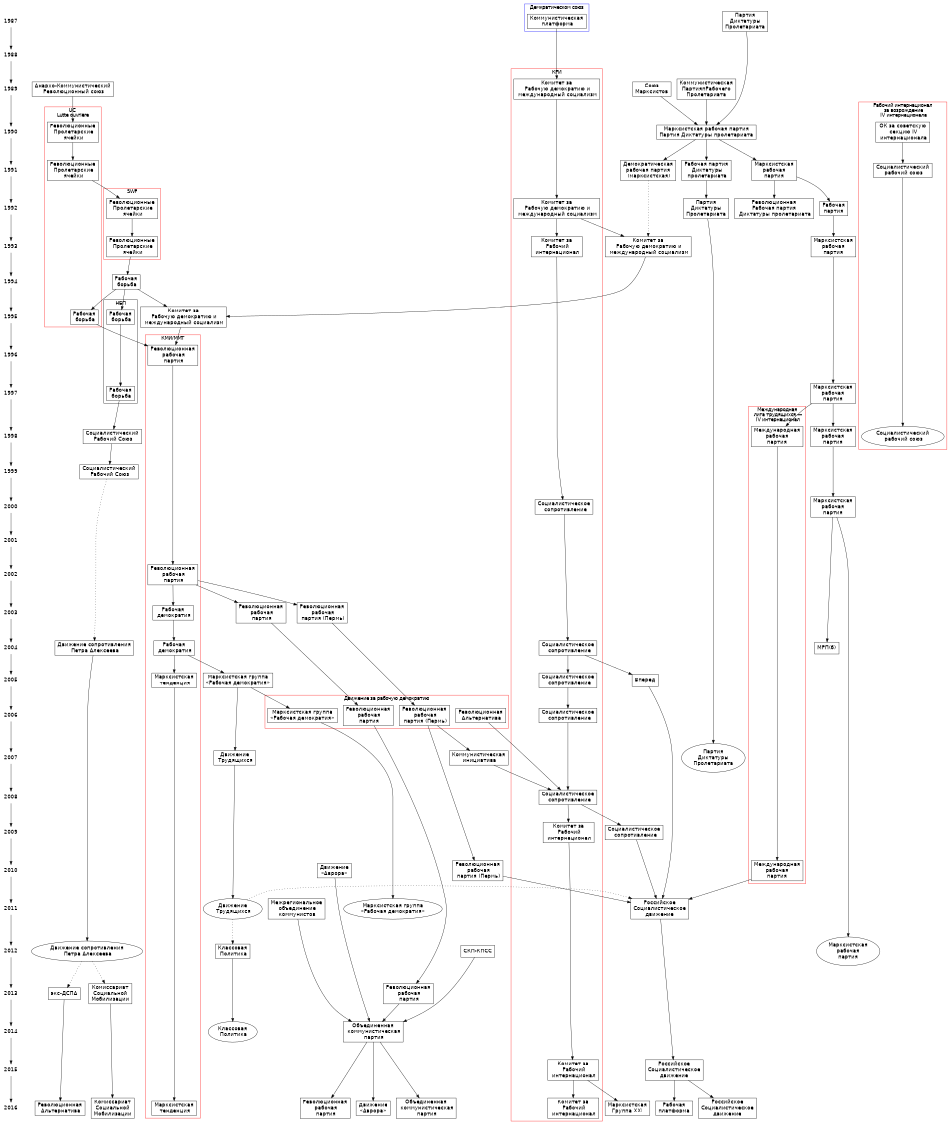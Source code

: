 digraph commy {
	newrank=true
	ranksep=.75; size = "7.5,7.5";
	fontname=Helvetica;
	rankdir=TB;
	node [shape=plaintext, fontsize=16, fontname=Helvetica];

	subgraph Years{
		1987 -> 1988 -> 1989 -> 
		1990 -> 1991 -> 1992 -> 1993 -> 1994 -> 1995 -> 1996 -> 1997 -> 1998 -> 1999 ->
		2000 -> 2001 -> 2002 -> 2003 -> 2004 -> 2005 -> 2006 -> 2007 -> 2008 -> 2009 ->
		2010 -> 2011 -> 2012 -> 2013 -> 2014 -> 2015 -> 2016;
	}


	subgraph clusterDS {
		color=blue;
		label="Демкратическом союз"
		{node [shape=box];
			CP 
		}
	};

	subgraph clusterCWI {
		color=red;
		label="КРИ";
		{node [shape=box];
			"КРДМС" ->  "КРДМС92" -> "КРИ" -> "Соцсопр" -> SS04 -> SS05 -> SS06 -> SS08 -> CWI09 ->
			CWI15 -> CWI16
		}
	};
	node [shape=box]
	SS04 -> "Вперед" -> "РСД" -> "РСД15" -> "РСД16";
	CI -> SS08;
	RA -> SS08 -> SS09  -> "РСД" ;
	RA [label="Революционная\n Альтернатива"];
	"КРДМС", "КРДМС92", "КРДМС93", "КРДМС95" [label="Комитет за\n Рабочую демократию и\n международный социализм"]; 
	"Соцсопр", SS04, SS05, SS06, SS08, SS09 [label="Социалистическое\n  сопротивление"];
	"КРИ", CWI09, CWI15, CWI16 [label="Комитет за\n Рабочий\n интернационал"];

	subgraph clusterMMT {
		color=red;
		label="КМИ/ММТ";
		{node [shape=box];
			"РРП" -> "РРП02" -> "РД"-> "РД04" -> MT ->
			MT16
		}
	};
	"РД", "РД04" [label="Рабочая\n демократия"];
	MT, MT16 [label="Марксистская\n тенденция"];
	
	subgraph clusterLO {
		color=red;
		label="UCI\nLutte ouvrière";
		{node [shape=box];
			"РПЯ", "РПЯ91", "LO95" 
		}
	};

	subgraph clusterSWP {
		color=red;
		label="SWP";
		{node [shape=box];
			"РПЯ92" -> "РПЯ93"
		}
	};
	subgraph clusterMWD {
		color=red;
		label="Движение за рабочую демократию";
		{node [shape=box];
			SS06, "РРПП06", "РРПМ06", "МГРД06", RA 
		}
	};
	subgraph clusterNBP {
		color=black;
		label="НБП";
		{node [shape=box];
			WS95, WS97 
		}
	};
	subgraph clusterIV {
		color=red;
		label="Рабочий интернационал\n за возрождение\n IV интернационала";
		{node [shape=box]; OKIV -> SWS -> SWS98}
	};
	subgraph clusterIWP {
		color=red;
		label="Международная\n лига трудящихся —\n IV интернационал";
		{node [shape=box]; "МежРП", "МежРП10"}
	};
	node [shape=box];
	{ rank = same; 1987; CP, "ПДП" }
	{ rank = same; 1989; "АКРС", UM, CPWP}
	{ rank = same; 1990; "РПЯ", OKIV "МРП/ПДП" }
	{ rank = same; 1991; "РПЯ91", SWS, "МРП", "РПДП", "ДРП"}
	{ rank = same; 1992; "КРДМС92", "РПЯ92", "ПДП92", "РП", "РРПДП""РП", "РРПДП""РП", "РРПДП" }
	{ rank = same; 1993; "КРДМС93", "КРИ", "РПЯ93", "МРП93"}
	{ rank = same; 1994; WS94 }
	{ rank = same; 1995; WS95, "КРДМС95", LO95}
	{ rank = same; 1998; SWU98, SWS98, "МежРП", "МРП98"}
	{ rank = same; 1999; SWU99} 
	{ rank = same; 2000; "Соцсопр" }
	{ rank = same; 2000; "МРП01" }
	{ rank = same; 2002; "РРП02" }
	{ rank = same; 2003; "РД", "РРПМ", "РРПП" }
	{ rank = same; 2004; "РД04", "ДСПА", "МРП(б)"}
	{ rank = same; 2005; SS05, "Вперед", MT, "МГРД" }
	{ rank = same; 2006; SS06, "РРПП06", "РРПМ06", "МГРД06", RA }
	{ rank = same; 2007; CI, WM, "ПДП07"}
	{ rank = same; 2008; SS08}
	{ rank = same; 2009; SS09, CWI09}
	{ rank = same; 2010; "РРПП10", "МежРП10", "Аврора"}
	{ rank = same; 2011; "РСД", "МГРД11", WM11, "МОК"}
	{ rank = same; 2012; "ДСПА12", ClP , "СКП-КПСС", "МРП12"}
	{ rank = same; 2013; CSM, "экс-ДСПА", "РРП13" }
	{ rank = same; 2014; ClP14, "ОКП" }
	{ rank = same; 2015; CWI15, "РСД15"}
	{ rank = same; 2016; MT16, CWI16, "РСД16", WP, P21, CSM16, RA16, "Аврора16", "ОКП16", "РРП16"  }
	CP -> "КРДМС";
	UM [label="Союз\nМарксистов"];
	"ПДП", "ПДП92", "ПДП07" [label="Партия\nДиктатуры\nПролетариата"];
	"МРП/ПДП" [label="Марксистская рабочая партия\nПартия Диктатуры пролетариата"];
	{UM, "ПДП", CPWP} -> "МРП/ПДП" -> {"МРП", "РПДП", "ДРП"};
	"РПДП" -> "ПДП92" -> "ПДП07";
	"МРП" -> {"РП", "РРПДП"};
	"ДРП" [label="Демократическая\nрабочая партия\n (марксистская)"];
	"МРП", "МРП93", "МРП96", "МРП98", "МРП01", "МРП12" [label="Марксистская\nрабочая\nпартия"];
	"МежРП","МежРП10" [label="Международная\nрабочая\nпартия"];
	"РП" [label="Рабочая\nпартия"];
	"РРПДП" [label="Революционная\nРабочая партия\n Диктатуры пролетариата"];
	"РПДП"[label="Рабочая партия\n Диктатуры\n пролетариата"];
	"РП" -> "МРП93" -> "МРП96" -> {"МРП98", "МежРП"};
	"МРП98" -> "МРП01"-> {"МРП(б)", "МРП12"};
	"МежРП" -> "МежРП10" -> "РСД";
	CPWP [label="Коммунистическая\nПартия\пРабочего\nПролетариата"];
	"ДРП" -> "КРДМС93" [style=dotted];
	CP  [label="Коммунистическая\n платформа"];
	SWS, SWS98 [label="Социалистический\n рабочий союз"];
	OKIV  [label="ОК за советскую\n секцию IV\n интернационала"];
	"АКРС" -> "РПЯ" -> "РПЯ91" -> "РПЯ92";
	"АКРС"[label="Анархо-Коммунистический\n Революционный союз"];
	"РПЯ", "РПЯ91", "РПЯ92", "РПЯ93" [label="Революционные\n Пролетарские\n ячейки"];
	"РПЯ93" -> WS94 -> WS95 -> WS97 -> SWU98 -> SWU99;
	WS94 -> LO95 -> "РРП";
	SWU99 -> "ДСПА" [style=dotted];
	"ДСПА" -> "ДСПА12";
	"ДСПА12" -> CSM [style=dotted];
	 CSM -> CSM16;
	"ДСПА12" -> "экс-ДСПА" [style=dotted];
	"экс-ДСПА" -> RA16;
	CSM, CSM16 [label="Комиссариат\nСоциальной\nМобилизации"];
	LO95, WS94, WS95, WS97 [label="Рабочая\n борьба"];
	"ДСПА",	"ДСПА12" [label="Движение сопротивления\n Петра Алексеева"];
	WS94 -> "КРДМС95";
	"КРДМС92" -> "КРДМС93" ->"КРДМС95" -> "РРП";
	"РРП02"	-> "РРПМ" -> "РРПМ06" -> "РРП13";
	{"МОК", "СКП-КПСС", "РРП13", "Аврора"} -> "ОКП";
	"ОКП","ОКП16"  [label="Объединенная\n коммунистическая\n партия"];
	"ОКП" -> {"РРП16", "ОКП16", "Аврора16"};
	"Аврора", "Аврора16" [label="Движение\n«Аврора»"];
	"МОК" [label="Межрегиональное\n объединение\n коммунистов"];
	"РРП02", "РРПМ", "РРПМ06", "РРП", "РРП16", "РРП13", "РРП16" [label="Революционная\n рабочая\n партия"]; 
	"РРПП", "РРПП06", "РРПП10"  [label="Революционная\n рабочая\n партия (Пермь)"];
	"РРПП06" -> CI;
	CI [label="Коммунистическая\n инициатива"];
	RA, RA16 [label="Революционная\n Альтернатива"];
	"РРП02" -> "РРПП" -> "РРПП06" -> "РРПП10" -> "РСД";
	"РД04" -> "МГРД" -> "МГРД06" -> "МГРД11";
	"МГРД11", "ДСПА12", "ПДП07", "МРП12" [shape="ellipse"];
	"МГРД" -> WM -> WM11;
	WM, WM11 [label="Движение\n Трудящихся"];
	WM11 -> "РСД" [style=dotted];
	WM11, ClP14, SWS98 [shape="ellipse"];
	WM11 -> ClP  [style=dotted];
	ClP -> ClP14;
	ClP, ClP14 [label="Классовая\n Политика"] ;
	"МГРД", "МГРД06", "МГРД11" [label="Марксистская группа\n«Рабочая демократия»"];
	"РСД15" -> WP;
	WP [label="Рабочая\nплатформа"];
	"РСД", "РСД15", "РСД16" [label="Российское\nСоциалистическое\nдвижение"];
	CWI15 -> P21;
	P21 [label="Марксистская\nГруппа XXI"];
	SWU98, SWU99 [label="Социалистический\n Рабочий Союз"]
}
